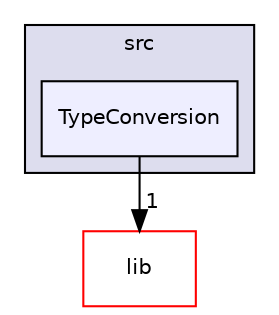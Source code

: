 digraph "C_IDE/src/TypeConversion" {
  compound=true
  node [ fontsize="10", fontname="Helvetica"];
  edge [ labelfontsize="10", labelfontname="Helvetica"];
  subgraph clusterdir_28437bac4bd1b69b02bbd84dd97a031d {
    graph [ bgcolor="#ddddee", pencolor="black", label="src" fontname="Helvetica", fontsize="10", URL="dir_28437bac4bd1b69b02bbd84dd97a031d.html"]
  dir_132882ff16e9caa6332df22aca0f31e8 [shape=box, label="TypeConversion", style="filled", fillcolor="#eeeeff", pencolor="black", URL="dir_132882ff16e9caa6332df22aca0f31e8.html"];
  }
  dir_364e22b88a1e6a953958ae2fab82bbf2 [shape=box label="lib" fillcolor="white" style="filled" color="red" URL="dir_364e22b88a1e6a953958ae2fab82bbf2.html"];
  dir_132882ff16e9caa6332df22aca0f31e8->dir_364e22b88a1e6a953958ae2fab82bbf2 [headlabel="1", labeldistance=1.5 headhref="dir_000027_000018.html"];
}
